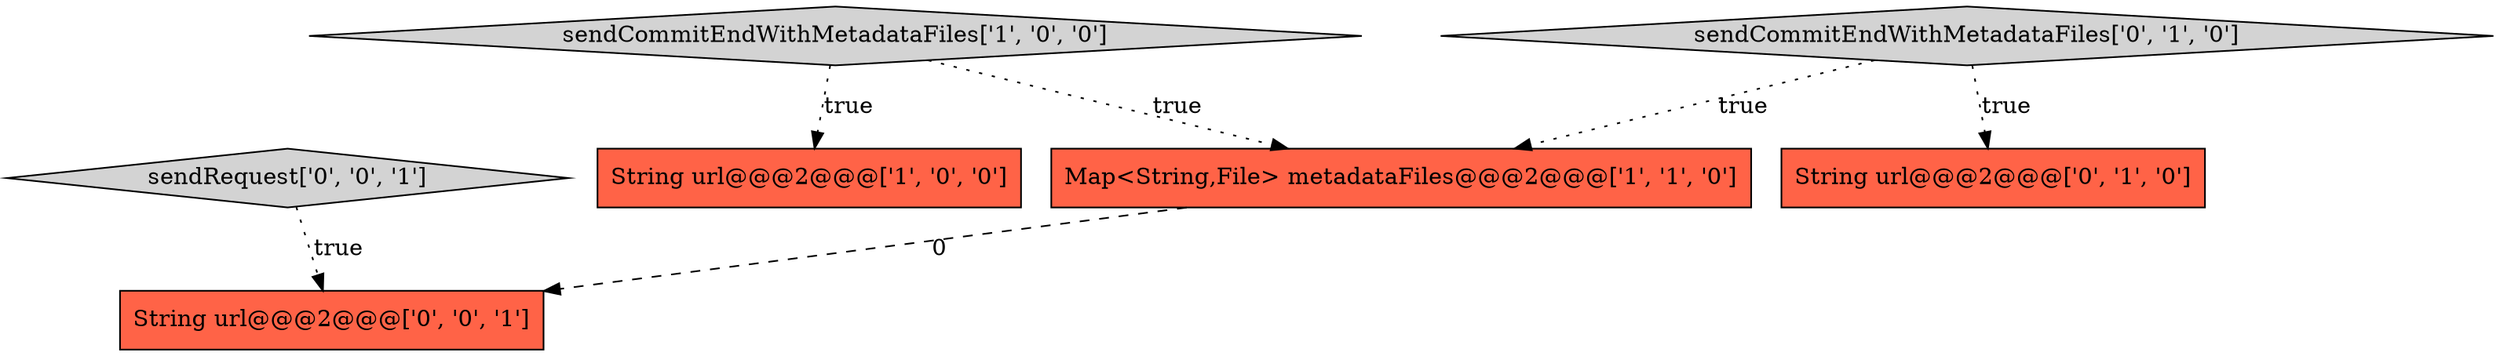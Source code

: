 digraph {
5 [style = filled, label = "sendRequest['0', '0', '1']", fillcolor = lightgray, shape = diamond image = "AAA0AAABBB3BBB"];
6 [style = filled, label = "String url@@@2@@@['0', '0', '1']", fillcolor = tomato, shape = box image = "AAA0AAABBB3BBB"];
2 [style = filled, label = "sendCommitEndWithMetadataFiles['1', '0', '0']", fillcolor = lightgray, shape = diamond image = "AAA0AAABBB1BBB"];
3 [style = filled, label = "sendCommitEndWithMetadataFiles['0', '1', '0']", fillcolor = lightgray, shape = diamond image = "AAA0AAABBB2BBB"];
0 [style = filled, label = "String url@@@2@@@['1', '0', '0']", fillcolor = tomato, shape = box image = "AAA0AAABBB1BBB"];
1 [style = filled, label = "Map<String,File> metadataFiles@@@2@@@['1', '1', '0']", fillcolor = tomato, shape = box image = "AAA0AAABBB1BBB"];
4 [style = filled, label = "String url@@@2@@@['0', '1', '0']", fillcolor = tomato, shape = box image = "AAA0AAABBB2BBB"];
2->1 [style = dotted, label="true"];
5->6 [style = dotted, label="true"];
1->6 [style = dashed, label="0"];
2->0 [style = dotted, label="true"];
3->4 [style = dotted, label="true"];
3->1 [style = dotted, label="true"];
}
